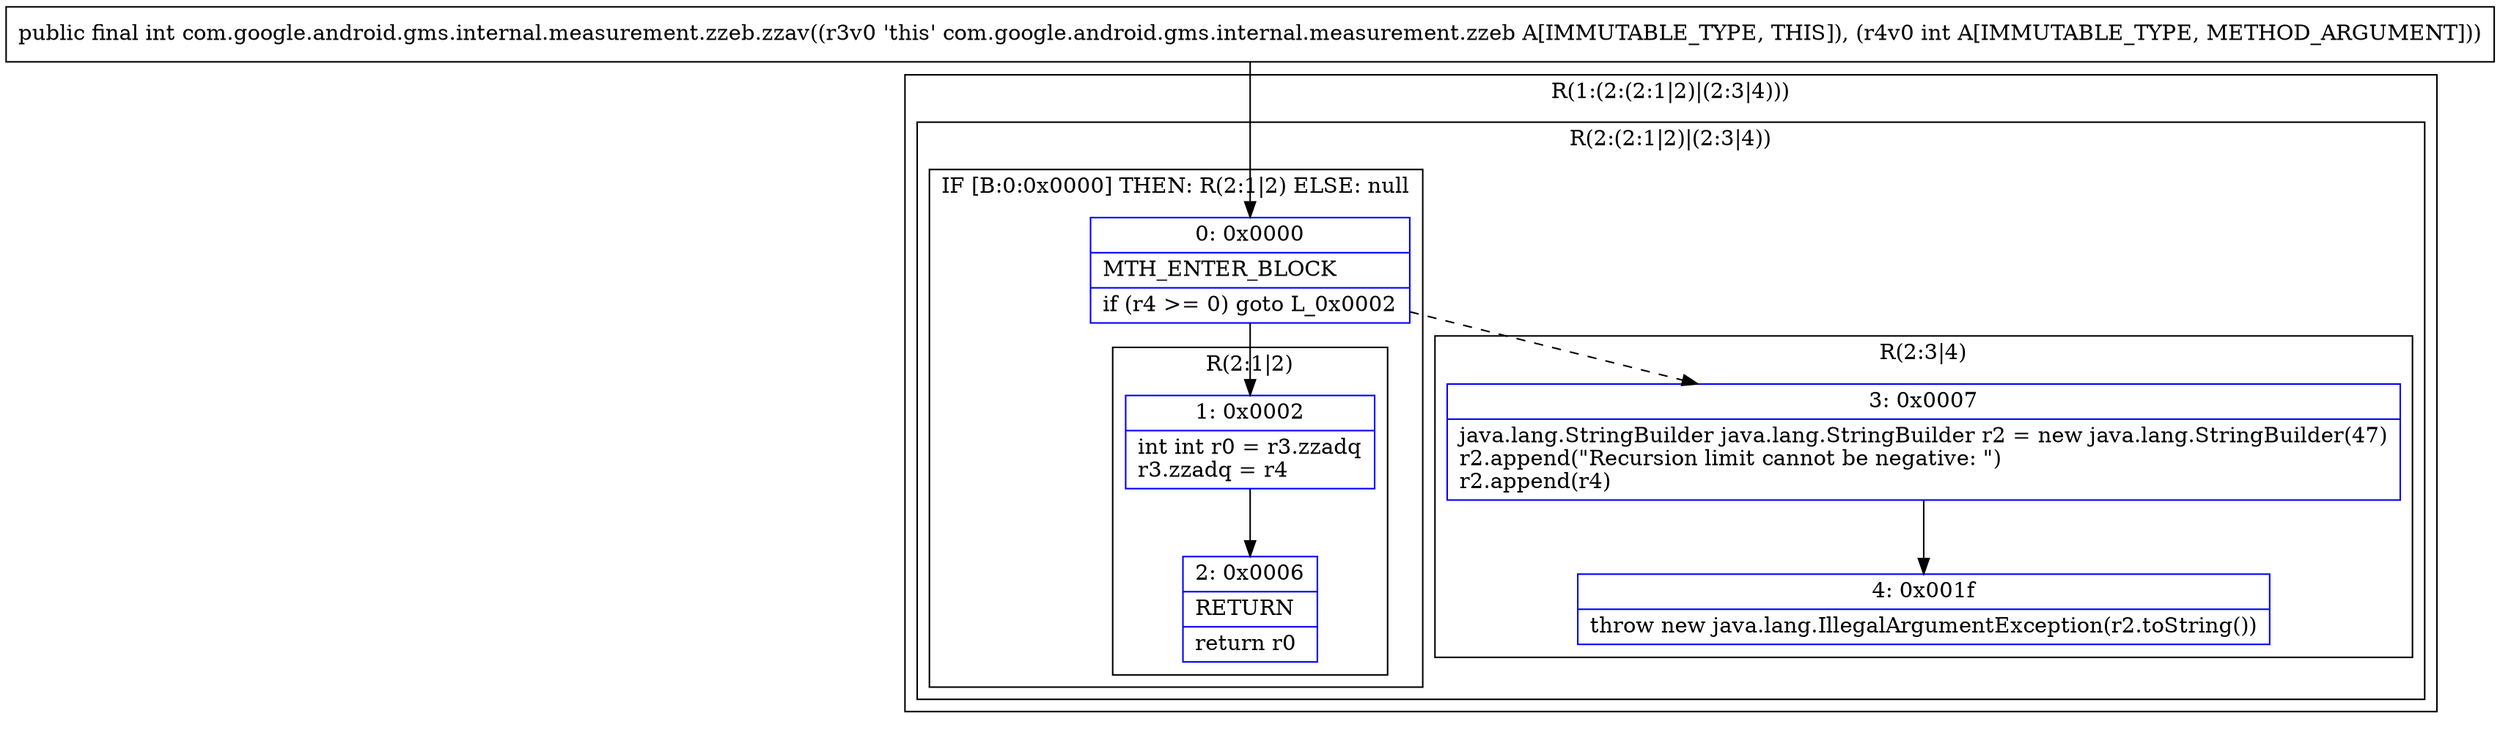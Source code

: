 digraph "CFG forcom.google.android.gms.internal.measurement.zzeb.zzav(I)I" {
subgraph cluster_Region_357145784 {
label = "R(1:(2:(2:1|2)|(2:3|4)))";
node [shape=record,color=blue];
subgraph cluster_Region_496868714 {
label = "R(2:(2:1|2)|(2:3|4))";
node [shape=record,color=blue];
subgraph cluster_IfRegion_10245543 {
label = "IF [B:0:0x0000] THEN: R(2:1|2) ELSE: null";
node [shape=record,color=blue];
Node_0 [shape=record,label="{0\:\ 0x0000|MTH_ENTER_BLOCK\l|if (r4 \>= 0) goto L_0x0002\l}"];
subgraph cluster_Region_1716113539 {
label = "R(2:1|2)";
node [shape=record,color=blue];
Node_1 [shape=record,label="{1\:\ 0x0002|int int r0 = r3.zzadq\lr3.zzadq = r4\l}"];
Node_2 [shape=record,label="{2\:\ 0x0006|RETURN\l|return r0\l}"];
}
}
subgraph cluster_Region_1444160693 {
label = "R(2:3|4)";
node [shape=record,color=blue];
Node_3 [shape=record,label="{3\:\ 0x0007|java.lang.StringBuilder java.lang.StringBuilder r2 = new java.lang.StringBuilder(47)\lr2.append(\"Recursion limit cannot be negative: \")\lr2.append(r4)\l}"];
Node_4 [shape=record,label="{4\:\ 0x001f|throw new java.lang.IllegalArgumentException(r2.toString())\l}"];
}
}
}
MethodNode[shape=record,label="{public final int com.google.android.gms.internal.measurement.zzeb.zzav((r3v0 'this' com.google.android.gms.internal.measurement.zzeb A[IMMUTABLE_TYPE, THIS]), (r4v0 int A[IMMUTABLE_TYPE, METHOD_ARGUMENT])) }"];
MethodNode -> Node_0;
Node_0 -> Node_1;
Node_0 -> Node_3[style=dashed];
Node_1 -> Node_2;
Node_3 -> Node_4;
}


